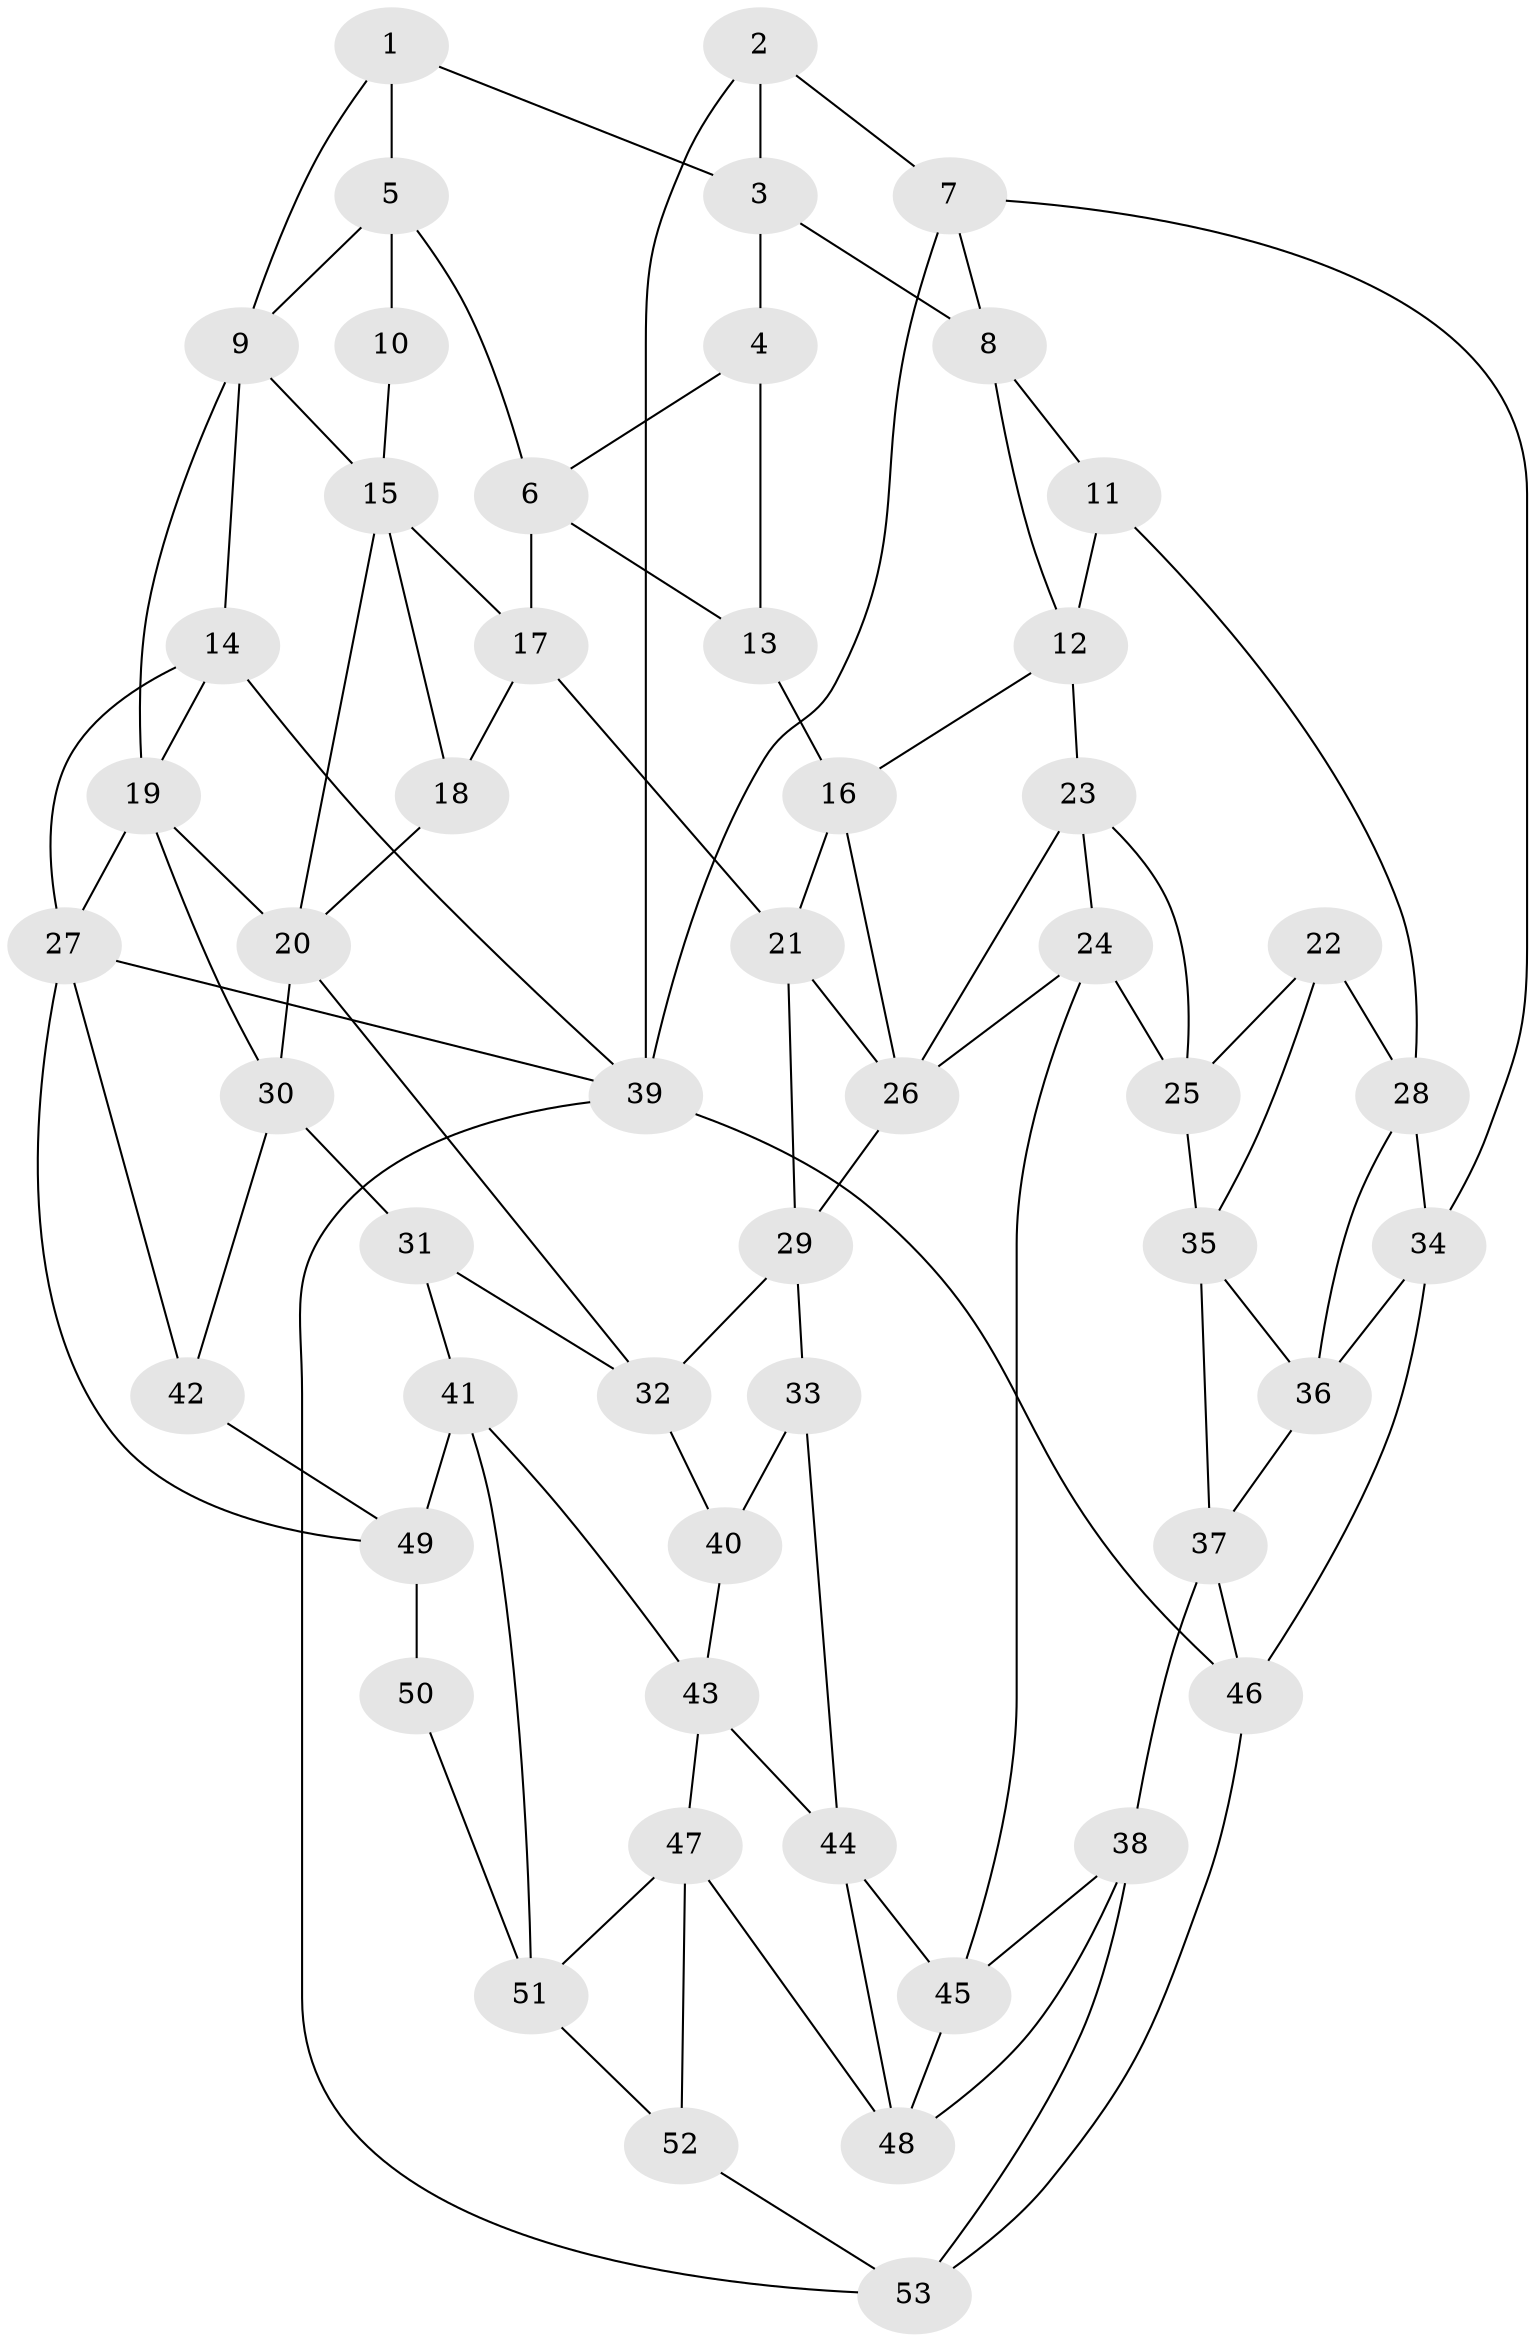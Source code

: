 // original degree distribution, {3: 0.015151515151515152, 5: 0.5909090909090909, 6: 0.1893939393939394, 4: 0.20454545454545456}
// Generated by graph-tools (version 1.1) at 2025/38/03/04/25 23:38:28]
// undirected, 53 vertices, 102 edges
graph export_dot {
  node [color=gray90,style=filled];
  1;
  2;
  3;
  4;
  5;
  6;
  7;
  8;
  9;
  10;
  11;
  12;
  13;
  14;
  15;
  16;
  17;
  18;
  19;
  20;
  21;
  22;
  23;
  24;
  25;
  26;
  27;
  28;
  29;
  30;
  31;
  32;
  33;
  34;
  35;
  36;
  37;
  38;
  39;
  40;
  41;
  42;
  43;
  44;
  45;
  46;
  47;
  48;
  49;
  50;
  51;
  52;
  53;
  1 -- 3 [weight=1.0];
  1 -- 5 [weight=1.0];
  1 -- 9 [weight=1.0];
  2 -- 3 [weight=3.0];
  2 -- 7 [weight=1.0];
  2 -- 39 [weight=1.0];
  3 -- 4 [weight=1.0];
  3 -- 8 [weight=1.0];
  4 -- 6 [weight=1.0];
  4 -- 13 [weight=1.0];
  5 -- 6 [weight=2.0];
  5 -- 9 [weight=1.0];
  5 -- 10 [weight=2.0];
  6 -- 13 [weight=1.0];
  6 -- 17 [weight=1.0];
  7 -- 8 [weight=1.0];
  7 -- 34 [weight=1.0];
  7 -- 39 [weight=1.0];
  8 -- 11 [weight=1.0];
  8 -- 12 [weight=1.0];
  9 -- 14 [weight=1.0];
  9 -- 15 [weight=1.0];
  9 -- 19 [weight=1.0];
  10 -- 15 [weight=2.0];
  11 -- 12 [weight=1.0];
  11 -- 28 [weight=1.0];
  12 -- 16 [weight=1.0];
  12 -- 23 [weight=1.0];
  13 -- 16 [weight=2.0];
  14 -- 19 [weight=2.0];
  14 -- 27 [weight=1.0];
  14 -- 39 [weight=1.0];
  15 -- 17 [weight=1.0];
  15 -- 18 [weight=1.0];
  15 -- 20 [weight=1.0];
  16 -- 21 [weight=1.0];
  16 -- 26 [weight=1.0];
  17 -- 18 [weight=1.0];
  17 -- 21 [weight=1.0];
  18 -- 20 [weight=1.0];
  19 -- 20 [weight=1.0];
  19 -- 27 [weight=1.0];
  19 -- 30 [weight=1.0];
  20 -- 30 [weight=1.0];
  20 -- 32 [weight=1.0];
  21 -- 26 [weight=1.0];
  21 -- 29 [weight=1.0];
  22 -- 25 [weight=1.0];
  22 -- 28 [weight=1.0];
  22 -- 35 [weight=1.0];
  23 -- 24 [weight=1.0];
  23 -- 25 [weight=1.0];
  23 -- 26 [weight=1.0];
  24 -- 25 [weight=1.0];
  24 -- 26 [weight=1.0];
  24 -- 45 [weight=1.0];
  25 -- 35 [weight=1.0];
  26 -- 29 [weight=1.0];
  27 -- 39 [weight=1.0];
  27 -- 42 [weight=1.0];
  27 -- 49 [weight=1.0];
  28 -- 34 [weight=1.0];
  28 -- 36 [weight=1.0];
  29 -- 32 [weight=1.0];
  29 -- 33 [weight=1.0];
  30 -- 31 [weight=1.0];
  30 -- 42 [weight=1.0];
  31 -- 32 [weight=1.0];
  31 -- 41 [weight=1.0];
  32 -- 40 [weight=2.0];
  33 -- 40 [weight=1.0];
  33 -- 44 [weight=1.0];
  34 -- 36 [weight=1.0];
  34 -- 46 [weight=1.0];
  35 -- 36 [weight=1.0];
  35 -- 37 [weight=1.0];
  36 -- 37 [weight=1.0];
  37 -- 38 [weight=1.0];
  37 -- 46 [weight=1.0];
  38 -- 45 [weight=1.0];
  38 -- 48 [weight=1.0];
  38 -- 53 [weight=1.0];
  39 -- 46 [weight=1.0];
  39 -- 53 [weight=1.0];
  40 -- 43 [weight=1.0];
  41 -- 43 [weight=1.0];
  41 -- 49 [weight=1.0];
  41 -- 51 [weight=1.0];
  42 -- 49 [weight=2.0];
  43 -- 44 [weight=1.0];
  43 -- 47 [weight=1.0];
  44 -- 45 [weight=1.0];
  44 -- 48 [weight=1.0];
  45 -- 48 [weight=1.0];
  46 -- 53 [weight=1.0];
  47 -- 48 [weight=1.0];
  47 -- 51 [weight=1.0];
  47 -- 52 [weight=1.0];
  49 -- 50 [weight=2.0];
  50 -- 51 [weight=2.0];
  51 -- 52 [weight=1.0];
  52 -- 53 [weight=1.0];
}
